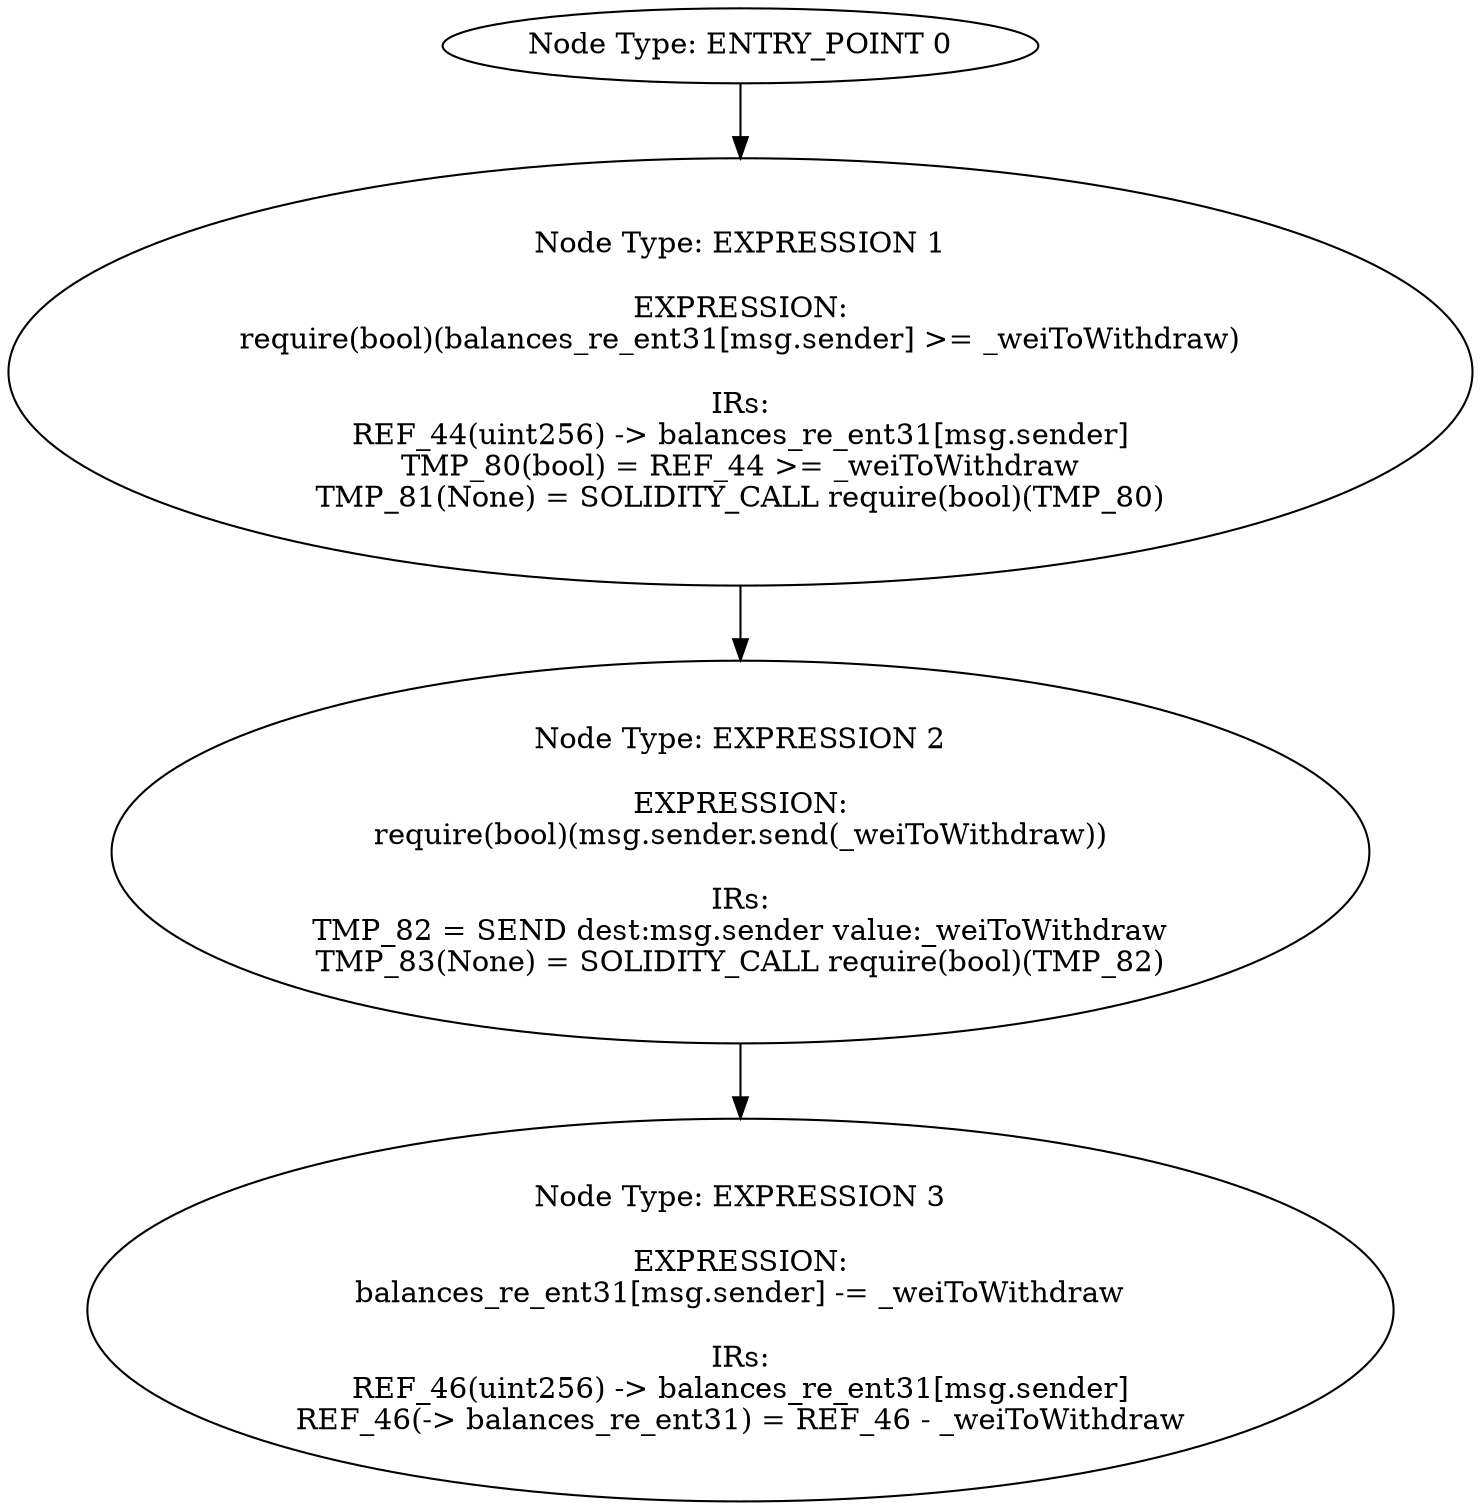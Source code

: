 digraph{
0[label="Node Type: ENTRY_POINT 0
"];
0->1;
1[label="Node Type: EXPRESSION 1

EXPRESSION:
require(bool)(balances_re_ent31[msg.sender] >= _weiToWithdraw)

IRs:
REF_44(uint256) -> balances_re_ent31[msg.sender]
TMP_80(bool) = REF_44 >= _weiToWithdraw
TMP_81(None) = SOLIDITY_CALL require(bool)(TMP_80)"];
1->2;
2[label="Node Type: EXPRESSION 2

EXPRESSION:
require(bool)(msg.sender.send(_weiToWithdraw))

IRs:
TMP_82 = SEND dest:msg.sender value:_weiToWithdraw
TMP_83(None) = SOLIDITY_CALL require(bool)(TMP_82)"];
2->3;
3[label="Node Type: EXPRESSION 3

EXPRESSION:
balances_re_ent31[msg.sender] -= _weiToWithdraw

IRs:
REF_46(uint256) -> balances_re_ent31[msg.sender]
REF_46(-> balances_re_ent31) = REF_46 - _weiToWithdraw"];
}
